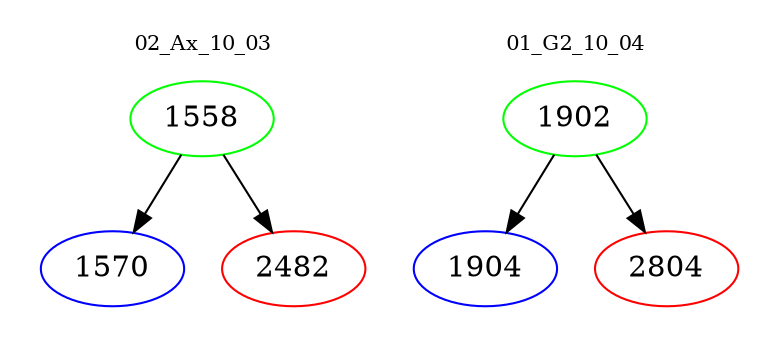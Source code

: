 digraph{
subgraph cluster_0 {
color = white
label = "02_Ax_10_03";
fontsize=10;
T0_1558 [label="1558", color="green"]
T0_1558 -> T0_1570 [color="black"]
T0_1570 [label="1570", color="blue"]
T0_1558 -> T0_2482 [color="black"]
T0_2482 [label="2482", color="red"]
}
subgraph cluster_1 {
color = white
label = "01_G2_10_04";
fontsize=10;
T1_1902 [label="1902", color="green"]
T1_1902 -> T1_1904 [color="black"]
T1_1904 [label="1904", color="blue"]
T1_1902 -> T1_2804 [color="black"]
T1_2804 [label="2804", color="red"]
}
}
